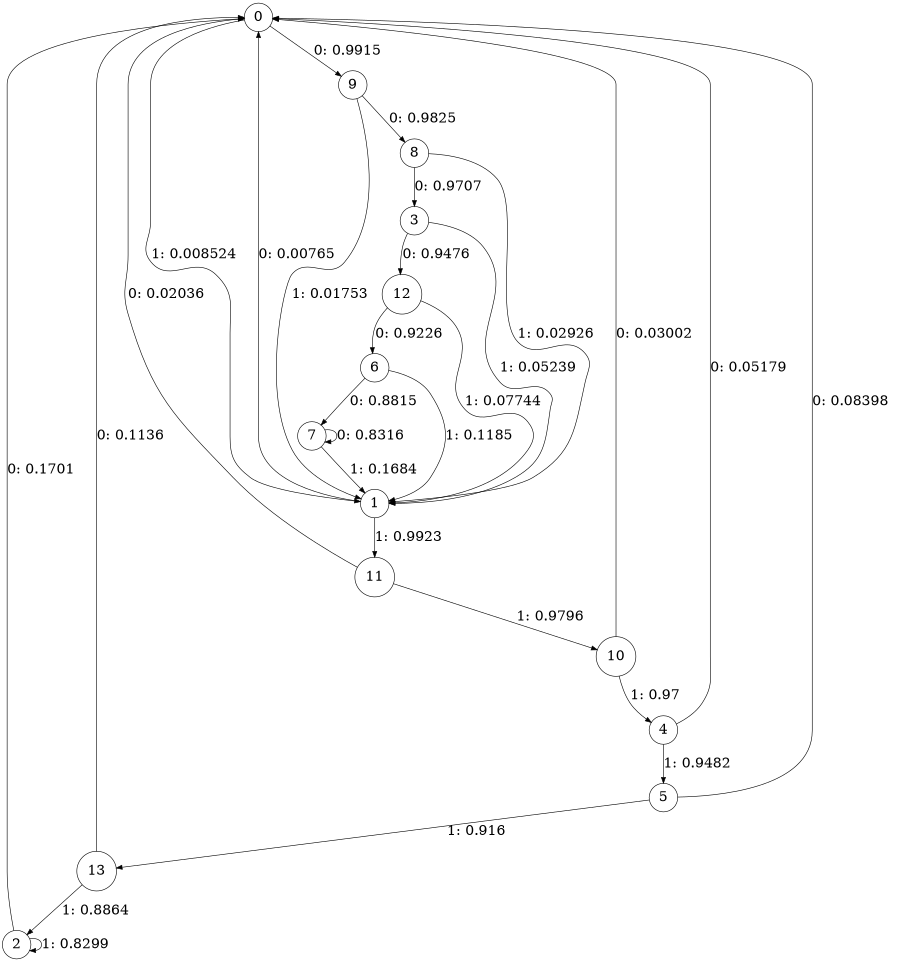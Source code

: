 digraph "ch1_random_source_L8" {
size = "6,8.5";
ratio = "fill";
node [shape = circle];
node [fontsize = 24];
edge [fontsize = 24];
0 -> 9 [label = "0: 0.9915   "];
0 -> 1 [label = "1: 0.008524  "];
1 -> 0 [label = "0: 0.00765  "];
1 -> 11 [label = "1: 0.9923   "];
2 -> 0 [label = "0: 0.1701   "];
2 -> 2 [label = "1: 0.8299   "];
3 -> 12 [label = "0: 0.9476   "];
3 -> 1 [label = "1: 0.05239  "];
4 -> 0 [label = "0: 0.05179  "];
4 -> 5 [label = "1: 0.9482   "];
5 -> 0 [label = "0: 0.08398  "];
5 -> 13 [label = "1: 0.916    "];
6 -> 7 [label = "0: 0.8815   "];
6 -> 1 [label = "1: 0.1185   "];
7 -> 7 [label = "0: 0.8316   "];
7 -> 1 [label = "1: 0.1684   "];
8 -> 3 [label = "0: 0.9707   "];
8 -> 1 [label = "1: 0.02926  "];
9 -> 8 [label = "0: 0.9825   "];
9 -> 1 [label = "1: 0.01753  "];
10 -> 0 [label = "0: 0.03002  "];
10 -> 4 [label = "1: 0.97     "];
11 -> 0 [label = "0: 0.02036  "];
11 -> 10 [label = "1: 0.9796   "];
12 -> 6 [label = "0: 0.9226   "];
12 -> 1 [label = "1: 0.07744  "];
13 -> 0 [label = "0: 0.1136   "];
13 -> 2 [label = "1: 0.8864   "];
}